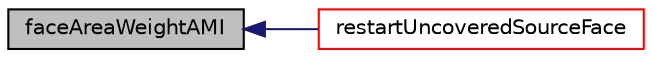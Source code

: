 digraph "faceAreaWeightAMI"
{
  bgcolor="transparent";
  edge [fontname="Helvetica",fontsize="10",labelfontname="Helvetica",labelfontsize="10"];
  node [fontname="Helvetica",fontsize="10",shape=record];
  rankdir="LR";
  Node1 [label="faceAreaWeightAMI",height=0.2,width=0.4,color="black", fillcolor="grey75", style="filled", fontcolor="black"];
  Node1 -> Node2 [dir="back",color="midnightblue",fontsize="10",style="solid",fontname="Helvetica"];
  Node2 [label="restartUncoveredSourceFace",height=0.2,width=0.4,color="red",URL="$a00730.html#a26c34ec78993c9046193c1a5e0ca9099",tooltip="Attempt to re-evaluate source faces that have not been included. "];
}

